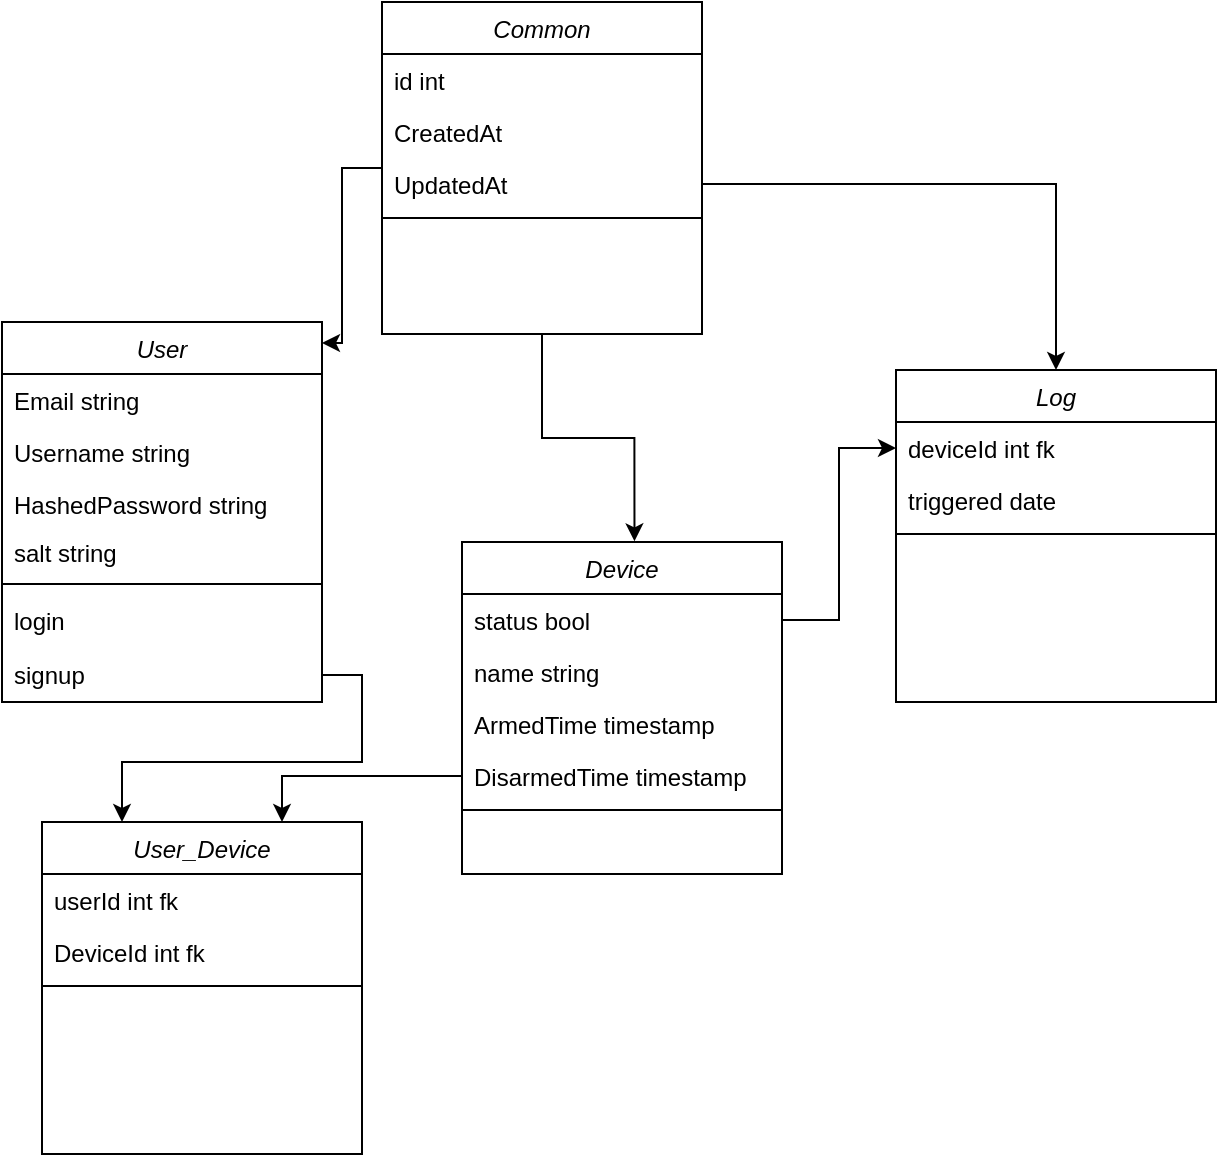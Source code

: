 <mxfile version="24.6.1" type="device">
  <diagram id="C5RBs43oDa-KdzZeNtuy" name="Page-1">
    <mxGraphModel dx="1240" dy="1794" grid="1" gridSize="10" guides="1" tooltips="1" connect="1" arrows="1" fold="1" page="1" pageScale="1" pageWidth="827" pageHeight="1169" math="0" shadow="0">
      <root>
        <mxCell id="WIyWlLk6GJQsqaUBKTNV-0" />
        <mxCell id="WIyWlLk6GJQsqaUBKTNV-1" parent="WIyWlLk6GJQsqaUBKTNV-0" />
        <mxCell id="zkfFHV4jXpPFQw0GAbJ--0" value="User" style="swimlane;fontStyle=2;align=center;verticalAlign=top;childLayout=stackLayout;horizontal=1;startSize=26;horizontalStack=0;resizeParent=1;resizeLast=0;collapsible=1;marginBottom=0;rounded=0;shadow=0;strokeWidth=1;" parent="WIyWlLk6GJQsqaUBKTNV-1" vertex="1">
          <mxGeometry x="220" y="120" width="160" height="190" as="geometry">
            <mxRectangle x="230" y="140" width="160" height="26" as="alternateBounds" />
          </mxGeometry>
        </mxCell>
        <mxCell id="zkfFHV4jXpPFQw0GAbJ--1" value="Email string" style="text;align=left;verticalAlign=top;spacingLeft=4;spacingRight=4;overflow=hidden;rotatable=0;points=[[0,0.5],[1,0.5]];portConstraint=eastwest;" parent="zkfFHV4jXpPFQw0GAbJ--0" vertex="1">
          <mxGeometry y="26" width="160" height="26" as="geometry" />
        </mxCell>
        <mxCell id="zkfFHV4jXpPFQw0GAbJ--2" value="Username string" style="text;align=left;verticalAlign=top;spacingLeft=4;spacingRight=4;overflow=hidden;rotatable=0;points=[[0,0.5],[1,0.5]];portConstraint=eastwest;rounded=0;shadow=0;html=0;" parent="zkfFHV4jXpPFQw0GAbJ--0" vertex="1">
          <mxGeometry y="52" width="160" height="26" as="geometry" />
        </mxCell>
        <mxCell id="zkfFHV4jXpPFQw0GAbJ--3" value="HashedPassword string" style="text;align=left;verticalAlign=top;spacingLeft=4;spacingRight=4;overflow=hidden;rotatable=0;points=[[0,0.5],[1,0.5]];portConstraint=eastwest;rounded=0;shadow=0;html=0;" parent="zkfFHV4jXpPFQw0GAbJ--0" vertex="1">
          <mxGeometry y="78" width="160" height="24" as="geometry" />
        </mxCell>
        <mxCell id="neIbj4LTuF7PkQigvP8Y-8" value="salt string" style="text;align=left;verticalAlign=top;spacingLeft=4;spacingRight=4;overflow=hidden;rotatable=0;points=[[0,0.5],[1,0.5]];portConstraint=eastwest;rounded=0;shadow=0;html=0;" vertex="1" parent="zkfFHV4jXpPFQw0GAbJ--0">
          <mxGeometry y="102" width="160" height="24" as="geometry" />
        </mxCell>
        <mxCell id="zkfFHV4jXpPFQw0GAbJ--4" value="" style="line;html=1;strokeWidth=1;align=left;verticalAlign=middle;spacingTop=-1;spacingLeft=3;spacingRight=3;rotatable=0;labelPosition=right;points=[];portConstraint=eastwest;" parent="zkfFHV4jXpPFQw0GAbJ--0" vertex="1">
          <mxGeometry y="126" width="160" height="10" as="geometry" />
        </mxCell>
        <mxCell id="zkfFHV4jXpPFQw0GAbJ--5" value="login" style="text;align=left;verticalAlign=top;spacingLeft=4;spacingRight=4;overflow=hidden;rotatable=0;points=[[0,0.5],[1,0.5]];portConstraint=eastwest;" parent="zkfFHV4jXpPFQw0GAbJ--0" vertex="1">
          <mxGeometry y="136" width="160" height="27" as="geometry" />
        </mxCell>
        <mxCell id="neIbj4LTuF7PkQigvP8Y-0" value="signup" style="text;align=left;verticalAlign=top;spacingLeft=4;spacingRight=4;overflow=hidden;rotatable=0;points=[[0,0.5],[1,0.5]];portConstraint=eastwest;" vertex="1" parent="zkfFHV4jXpPFQw0GAbJ--0">
          <mxGeometry y="163" width="160" height="27" as="geometry" />
        </mxCell>
        <mxCell id="neIbj4LTuF7PkQigvP8Y-1" value="Common" style="swimlane;fontStyle=2;align=center;verticalAlign=top;childLayout=stackLayout;horizontal=1;startSize=26;horizontalStack=0;resizeParent=1;resizeLast=0;collapsible=1;marginBottom=0;rounded=0;shadow=0;strokeWidth=1;" vertex="1" parent="WIyWlLk6GJQsqaUBKTNV-1">
          <mxGeometry x="410" y="-40" width="160" height="166" as="geometry">
            <mxRectangle x="230" y="140" width="160" height="26" as="alternateBounds" />
          </mxGeometry>
        </mxCell>
        <mxCell id="neIbj4LTuF7PkQigvP8Y-2" value="id int" style="text;align=left;verticalAlign=top;spacingLeft=4;spacingRight=4;overflow=hidden;rotatable=0;points=[[0,0.5],[1,0.5]];portConstraint=eastwest;" vertex="1" parent="neIbj4LTuF7PkQigvP8Y-1">
          <mxGeometry y="26" width="160" height="26" as="geometry" />
        </mxCell>
        <mxCell id="neIbj4LTuF7PkQigvP8Y-3" value="CreatedAt" style="text;align=left;verticalAlign=top;spacingLeft=4;spacingRight=4;overflow=hidden;rotatable=0;points=[[0,0.5],[1,0.5]];portConstraint=eastwest;rounded=0;shadow=0;html=0;" vertex="1" parent="neIbj4LTuF7PkQigvP8Y-1">
          <mxGeometry y="52" width="160" height="26" as="geometry" />
        </mxCell>
        <mxCell id="neIbj4LTuF7PkQigvP8Y-4" value="UpdatedAt" style="text;align=left;verticalAlign=top;spacingLeft=4;spacingRight=4;overflow=hidden;rotatable=0;points=[[0,0.5],[1,0.5]];portConstraint=eastwest;rounded=0;shadow=0;html=0;" vertex="1" parent="neIbj4LTuF7PkQigvP8Y-1">
          <mxGeometry y="78" width="160" height="26" as="geometry" />
        </mxCell>
        <mxCell id="neIbj4LTuF7PkQigvP8Y-5" value="" style="line;html=1;strokeWidth=1;align=left;verticalAlign=middle;spacingTop=-1;spacingLeft=3;spacingRight=3;rotatable=0;labelPosition=right;points=[];portConstraint=eastwest;" vertex="1" parent="neIbj4LTuF7PkQigvP8Y-1">
          <mxGeometry y="104" width="160" height="8" as="geometry" />
        </mxCell>
        <mxCell id="neIbj4LTuF7PkQigvP8Y-10" style="edgeStyle=orthogonalEdgeStyle;rounded=0;orthogonalLoop=1;jettySize=auto;html=1;entryX=1;entryY=0.055;entryDx=0;entryDy=0;entryPerimeter=0;" edge="1" parent="WIyWlLk6GJQsqaUBKTNV-1" source="neIbj4LTuF7PkQigvP8Y-1" target="zkfFHV4jXpPFQw0GAbJ--0">
          <mxGeometry relative="1" as="geometry" />
        </mxCell>
        <mxCell id="neIbj4LTuF7PkQigvP8Y-11" value="Log" style="swimlane;fontStyle=2;align=center;verticalAlign=top;childLayout=stackLayout;horizontal=1;startSize=26;horizontalStack=0;resizeParent=1;resizeLast=0;collapsible=1;marginBottom=0;rounded=0;shadow=0;strokeWidth=1;" vertex="1" parent="WIyWlLk6GJQsqaUBKTNV-1">
          <mxGeometry x="667" y="144" width="160" height="166" as="geometry">
            <mxRectangle x="230" y="140" width="160" height="26" as="alternateBounds" />
          </mxGeometry>
        </mxCell>
        <mxCell id="neIbj4LTuF7PkQigvP8Y-12" value="deviceId int fk" style="text;align=left;verticalAlign=top;spacingLeft=4;spacingRight=4;overflow=hidden;rotatable=0;points=[[0,0.5],[1,0.5]];portConstraint=eastwest;" vertex="1" parent="neIbj4LTuF7PkQigvP8Y-11">
          <mxGeometry y="26" width="160" height="26" as="geometry" />
        </mxCell>
        <mxCell id="neIbj4LTuF7PkQigvP8Y-13" value="triggered date" style="text;align=left;verticalAlign=top;spacingLeft=4;spacingRight=4;overflow=hidden;rotatable=0;points=[[0,0.5],[1,0.5]];portConstraint=eastwest;rounded=0;shadow=0;html=0;" vertex="1" parent="neIbj4LTuF7PkQigvP8Y-11">
          <mxGeometry y="52" width="160" height="26" as="geometry" />
        </mxCell>
        <mxCell id="neIbj4LTuF7PkQigvP8Y-15" value="" style="line;html=1;strokeWidth=1;align=left;verticalAlign=middle;spacingTop=-1;spacingLeft=3;spacingRight=3;rotatable=0;labelPosition=right;points=[];portConstraint=eastwest;" vertex="1" parent="neIbj4LTuF7PkQigvP8Y-11">
          <mxGeometry y="78" width="160" height="8" as="geometry" />
        </mxCell>
        <mxCell id="neIbj4LTuF7PkQigvP8Y-17" style="edgeStyle=orthogonalEdgeStyle;rounded=0;orthogonalLoop=1;jettySize=auto;html=1;" edge="1" parent="WIyWlLk6GJQsqaUBKTNV-1" source="neIbj4LTuF7PkQigvP8Y-4" target="neIbj4LTuF7PkQigvP8Y-11">
          <mxGeometry relative="1" as="geometry" />
        </mxCell>
        <mxCell id="neIbj4LTuF7PkQigvP8Y-18" value="Device" style="swimlane;fontStyle=2;align=center;verticalAlign=top;childLayout=stackLayout;horizontal=1;startSize=26;horizontalStack=0;resizeParent=1;resizeLast=0;collapsible=1;marginBottom=0;rounded=0;shadow=0;strokeWidth=1;" vertex="1" parent="WIyWlLk6GJQsqaUBKTNV-1">
          <mxGeometry x="450" y="230" width="160" height="166" as="geometry">
            <mxRectangle x="230" y="140" width="160" height="26" as="alternateBounds" />
          </mxGeometry>
        </mxCell>
        <mxCell id="neIbj4LTuF7PkQigvP8Y-20" value="status bool" style="text;align=left;verticalAlign=top;spacingLeft=4;spacingRight=4;overflow=hidden;rotatable=0;points=[[0,0.5],[1,0.5]];portConstraint=eastwest;rounded=0;shadow=0;html=0;" vertex="1" parent="neIbj4LTuF7PkQigvP8Y-18">
          <mxGeometry y="26" width="160" height="26" as="geometry" />
        </mxCell>
        <mxCell id="neIbj4LTuF7PkQigvP8Y-23" value="name string" style="text;align=left;verticalAlign=top;spacingLeft=4;spacingRight=4;overflow=hidden;rotatable=0;points=[[0,0.5],[1,0.5]];portConstraint=eastwest;rounded=0;shadow=0;html=0;" vertex="1" parent="neIbj4LTuF7PkQigvP8Y-18">
          <mxGeometry y="52" width="160" height="26" as="geometry" />
        </mxCell>
        <mxCell id="neIbj4LTuF7PkQigvP8Y-24" value="ArmedTime timestamp" style="text;align=left;verticalAlign=top;spacingLeft=4;spacingRight=4;overflow=hidden;rotatable=0;points=[[0,0.5],[1,0.5]];portConstraint=eastwest;rounded=0;shadow=0;html=0;" vertex="1" parent="neIbj4LTuF7PkQigvP8Y-18">
          <mxGeometry y="78" width="160" height="26" as="geometry" />
        </mxCell>
        <mxCell id="neIbj4LTuF7PkQigvP8Y-25" value="DisarmedTime timestamp" style="text;align=left;verticalAlign=top;spacingLeft=4;spacingRight=4;overflow=hidden;rotatable=0;points=[[0,0.5],[1,0.5]];portConstraint=eastwest;rounded=0;shadow=0;html=0;" vertex="1" parent="neIbj4LTuF7PkQigvP8Y-18">
          <mxGeometry y="104" width="160" height="26" as="geometry" />
        </mxCell>
        <mxCell id="neIbj4LTuF7PkQigvP8Y-21" value="" style="line;html=1;strokeWidth=1;align=left;verticalAlign=middle;spacingTop=-1;spacingLeft=3;spacingRight=3;rotatable=0;labelPosition=right;points=[];portConstraint=eastwest;" vertex="1" parent="neIbj4LTuF7PkQigvP8Y-18">
          <mxGeometry y="130" width="160" height="8" as="geometry" />
        </mxCell>
        <mxCell id="neIbj4LTuF7PkQigvP8Y-22" style="edgeStyle=orthogonalEdgeStyle;rounded=0;orthogonalLoop=1;jettySize=auto;html=1;entryX=0.539;entryY=-0.002;entryDx=0;entryDy=0;entryPerimeter=0;" edge="1" parent="WIyWlLk6GJQsqaUBKTNV-1" source="neIbj4LTuF7PkQigvP8Y-1" target="neIbj4LTuF7PkQigvP8Y-18">
          <mxGeometry relative="1" as="geometry" />
        </mxCell>
        <mxCell id="neIbj4LTuF7PkQigvP8Y-26" style="edgeStyle=orthogonalEdgeStyle;rounded=0;orthogonalLoop=1;jettySize=auto;html=1;entryX=0;entryY=0.5;entryDx=0;entryDy=0;" edge="1" parent="WIyWlLk6GJQsqaUBKTNV-1" source="neIbj4LTuF7PkQigvP8Y-20" target="neIbj4LTuF7PkQigvP8Y-12">
          <mxGeometry relative="1" as="geometry" />
        </mxCell>
        <mxCell id="neIbj4LTuF7PkQigvP8Y-27" value="User_Device" style="swimlane;fontStyle=2;align=center;verticalAlign=top;childLayout=stackLayout;horizontal=1;startSize=26;horizontalStack=0;resizeParent=1;resizeLast=0;collapsible=1;marginBottom=0;rounded=0;shadow=0;strokeWidth=1;" vertex="1" parent="WIyWlLk6GJQsqaUBKTNV-1">
          <mxGeometry x="240" y="370" width="160" height="166" as="geometry">
            <mxRectangle x="230" y="140" width="160" height="26" as="alternateBounds" />
          </mxGeometry>
        </mxCell>
        <mxCell id="neIbj4LTuF7PkQigvP8Y-28" value="userId int fk" style="text;align=left;verticalAlign=top;spacingLeft=4;spacingRight=4;overflow=hidden;rotatable=0;points=[[0,0.5],[1,0.5]];portConstraint=eastwest;rounded=0;shadow=0;html=0;" vertex="1" parent="neIbj4LTuF7PkQigvP8Y-27">
          <mxGeometry y="26" width="160" height="26" as="geometry" />
        </mxCell>
        <mxCell id="neIbj4LTuF7PkQigvP8Y-29" value="DeviceId int fk" style="text;align=left;verticalAlign=top;spacingLeft=4;spacingRight=4;overflow=hidden;rotatable=0;points=[[0,0.5],[1,0.5]];portConstraint=eastwest;rounded=0;shadow=0;html=0;" vertex="1" parent="neIbj4LTuF7PkQigvP8Y-27">
          <mxGeometry y="52" width="160" height="26" as="geometry" />
        </mxCell>
        <mxCell id="neIbj4LTuF7PkQigvP8Y-32" value="" style="line;html=1;strokeWidth=1;align=left;verticalAlign=middle;spacingTop=-1;spacingLeft=3;spacingRight=3;rotatable=0;labelPosition=right;points=[];portConstraint=eastwest;" vertex="1" parent="neIbj4LTuF7PkQigvP8Y-27">
          <mxGeometry y="78" width="160" height="8" as="geometry" />
        </mxCell>
        <mxCell id="neIbj4LTuF7PkQigvP8Y-33" style="edgeStyle=orthogonalEdgeStyle;rounded=0;orthogonalLoop=1;jettySize=auto;html=1;entryX=0.25;entryY=0;entryDx=0;entryDy=0;" edge="1" parent="WIyWlLk6GJQsqaUBKTNV-1" source="neIbj4LTuF7PkQigvP8Y-0" target="neIbj4LTuF7PkQigvP8Y-27">
          <mxGeometry relative="1" as="geometry" />
        </mxCell>
        <mxCell id="neIbj4LTuF7PkQigvP8Y-34" style="edgeStyle=orthogonalEdgeStyle;rounded=0;orthogonalLoop=1;jettySize=auto;html=1;entryX=0.75;entryY=0;entryDx=0;entryDy=0;" edge="1" parent="WIyWlLk6GJQsqaUBKTNV-1" source="neIbj4LTuF7PkQigvP8Y-25" target="neIbj4LTuF7PkQigvP8Y-27">
          <mxGeometry relative="1" as="geometry" />
        </mxCell>
      </root>
    </mxGraphModel>
  </diagram>
</mxfile>
